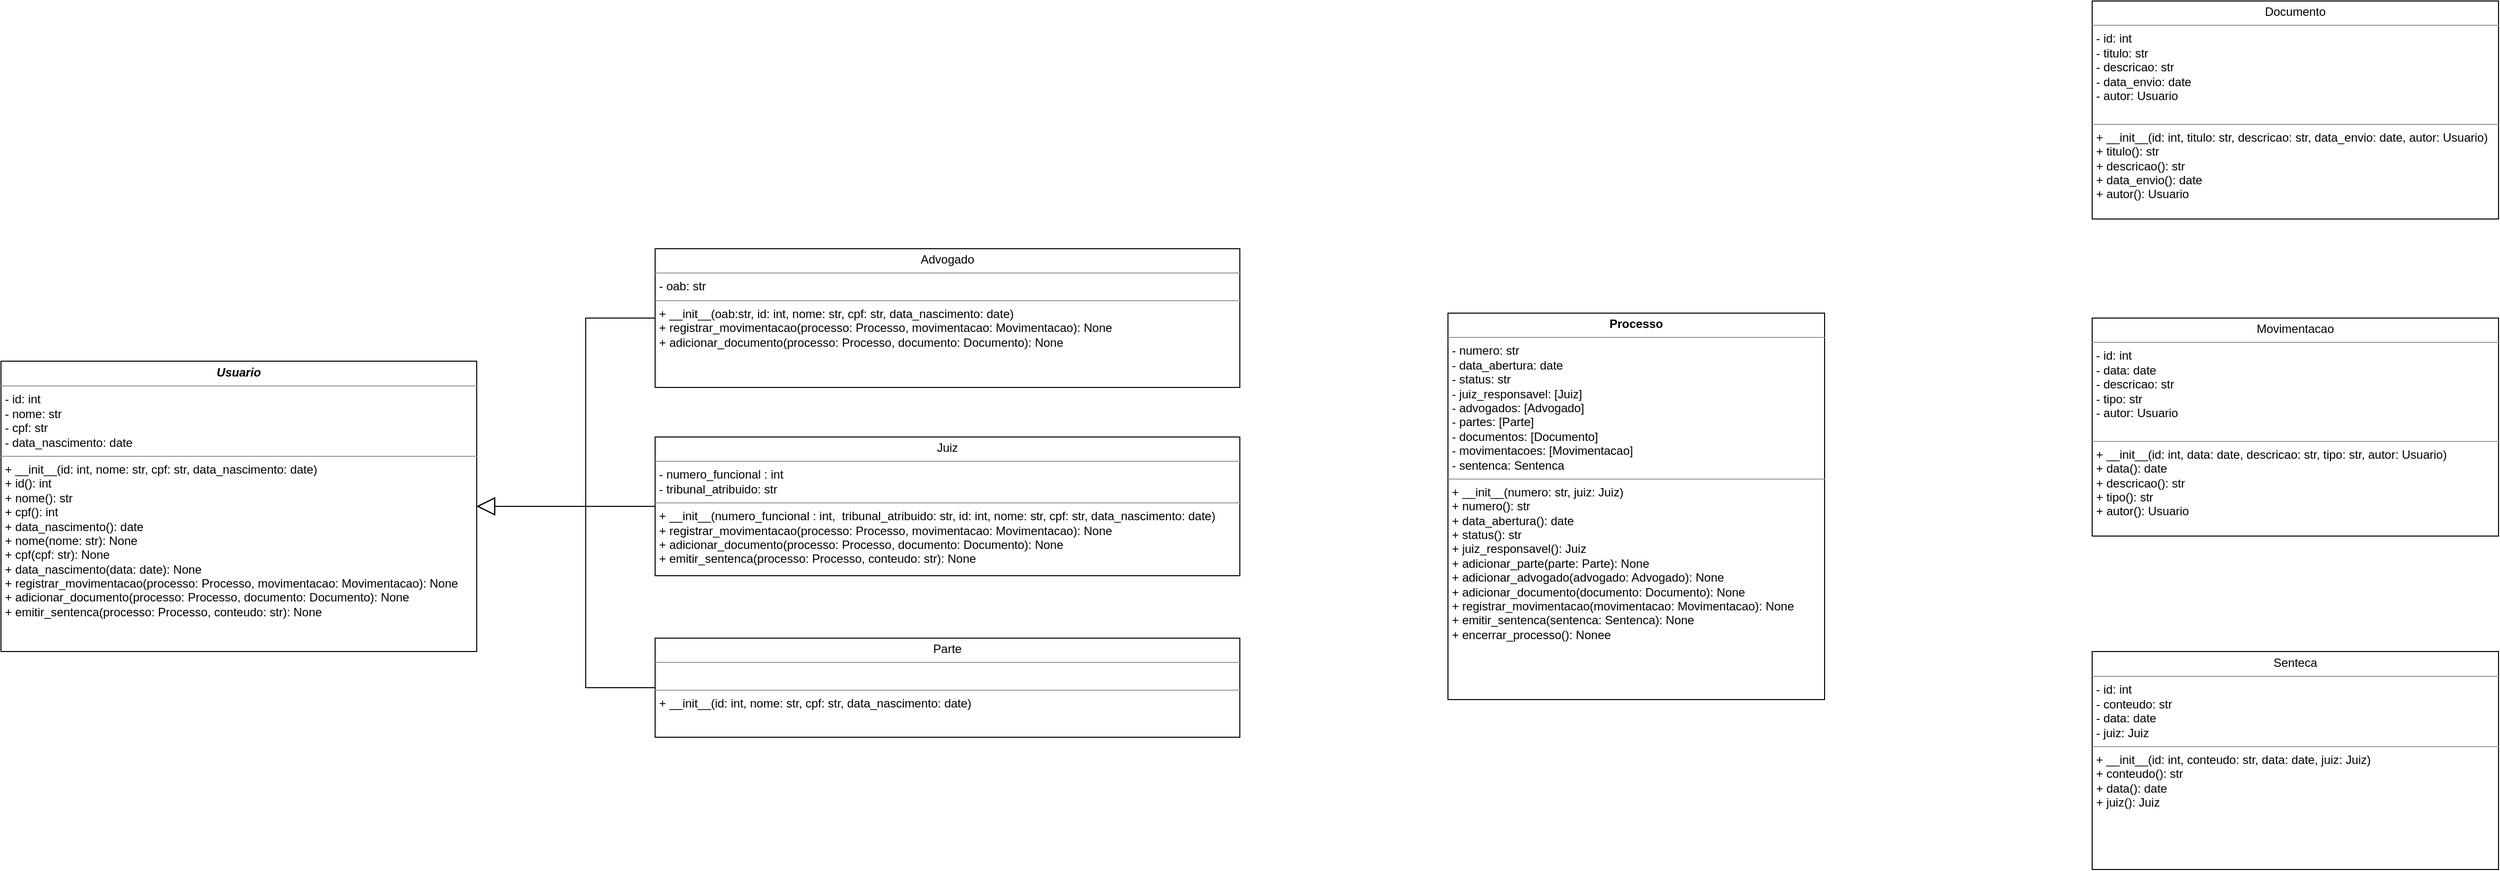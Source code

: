 <mxfile version="26.2.12">
  <diagram name="Page-1" id="c4acf3e9-155e-7222-9cf6-157b1a14988f">
    <mxGraphModel dx="2778" dy="2338" grid="1" gridSize="10" guides="1" tooltips="1" connect="1" arrows="1" fold="1" page="1" pageScale="1" pageWidth="850" pageHeight="1100" background="none" math="0" shadow="0">
      <root>
        <mxCell id="0" />
        <mxCell id="1" parent="0" />
        <mxCell id="5d2195bd80daf111-18" value="&lt;p style=&quot;margin:0px;margin-top:4px;text-align:center;&quot;&gt;&lt;b&gt;&lt;i&gt;Usuario&lt;/i&gt;&lt;/b&gt;&lt;/p&gt;&lt;hr size=&quot;1&quot;&gt;&lt;p style=&quot;margin:0px;margin-left:4px;&quot;&gt;- id: int&amp;nbsp;&lt;/p&gt;&lt;p style=&quot;margin:0px;margin-left:4px;&quot;&gt;- nome: str&amp;nbsp;&lt;/p&gt;&lt;p style=&quot;margin:0px;margin-left:4px;&quot;&gt;- cpf: str&amp;nbsp;&lt;/p&gt;&lt;p style=&quot;margin:0px;margin-left:4px;&quot;&gt;- data_nascimento: date&lt;br&gt;&lt;/p&gt;&lt;hr size=&quot;1&quot;&gt;&lt;p style=&quot;margin:0px;margin-left:4px;&quot;&gt;+ __init__(id: int, nome: str, cpf: str, data_nascimento: date)&lt;br&gt;+ id(): int&lt;br&gt;+ nome(): str&lt;br&gt;+ cpf(): int&lt;br&gt;+ data_nascimento(): date&lt;br&gt;+ nome(nome: str): None&lt;br&gt;+ cpf(cpf: str): None&lt;br&gt;+ data_nascimento(data: date): None&lt;br&gt;+ registrar_movimentacao(processo: Processo, movimentacao: Movimentacao): None&lt;br&gt;+ adicionar_documento(processo: Processo, documento: Documento): None&lt;br&gt;+ emitir_sentenca(processo: Processo, conteudo: str): None&lt;/p&gt;" style="verticalAlign=top;align=left;overflow=fill;fontSize=12;fontFamily=Helvetica;html=1;rounded=0;shadow=0;comic=0;labelBackgroundColor=none;strokeWidth=1" parent="1" vertex="1">
          <mxGeometry x="90" y="-226.5" width="480" height="293" as="geometry" />
        </mxCell>
        <mxCell id="5d2195bd80daf111-19" value="&lt;p style=&quot;margin:0px;margin-top:4px;text-align:center;&quot;&gt;Parte&lt;/p&gt;&lt;hr size=&quot;1&quot;&gt;&lt;p style=&quot;margin:0px;margin-left:4px;&quot;&gt;&lt;br&gt;&lt;/p&gt;&lt;hr size=&quot;1&quot;&gt;&lt;p style=&quot;margin:0px;margin-left:4px;&quot;&gt;+ __init__(id: int, nome: str, cpf: str, data_nascimento: date)&lt;/p&gt;" style="verticalAlign=top;align=left;overflow=fill;fontSize=12;fontFamily=Helvetica;html=1;rounded=0;shadow=0;comic=0;labelBackgroundColor=none;strokeWidth=1" parent="1" vertex="1">
          <mxGeometry x="750" y="53" width="590" height="100" as="geometry" />
        </mxCell>
        <mxCell id="IntvYzq0Ck3v-AkWwq2L-13" value="&lt;p style=&quot;margin:0px;margin-top:4px;text-align:center;&quot;&gt;Advogado&lt;/p&gt;&lt;hr size=&quot;1&quot;&gt;&lt;p style=&quot;margin:0px;margin-left:4px;&quot;&gt;- oab: str&lt;/p&gt;&lt;hr size=&quot;1&quot;&gt;&lt;p style=&quot;margin:0px;margin-left:4px;&quot;&gt;+ __init__(oab:str, id: int, nome: str, cpf: str, data_nascimento: date)&lt;br&gt;&lt;/p&gt;&lt;p style=&quot;margin:0px;margin-left:4px;&quot;&gt;+ registrar_movimentacao(processo: Processo, movimentacao: Movimentacao): None&lt;br&gt;+ adicionar_documento(processo: Processo, documento: Documento): None&lt;br&gt;&lt;/p&gt;" style="verticalAlign=top;align=left;overflow=fill;fontSize=12;fontFamily=Helvetica;html=1;rounded=0;shadow=0;comic=0;labelBackgroundColor=none;strokeWidth=1" vertex="1" parent="1">
          <mxGeometry x="750" y="-340" width="590" height="140" as="geometry" />
        </mxCell>
        <mxCell id="IntvYzq0Ck3v-AkWwq2L-16" value="&lt;p style=&quot;margin:0px;margin-top:4px;text-align:center;&quot;&gt;Juiz&lt;/p&gt;&lt;hr size=&quot;1&quot;&gt;&lt;p style=&quot;margin:0px;margin-left:4px;&quot;&gt;- numero_funcional&amp;nbsp;: int&lt;/p&gt;&lt;p style=&quot;margin:0px;margin-left:4px;&quot;&gt;- tribunal_atribuido: str&lt;/p&gt;&lt;hr size=&quot;1&quot;&gt;&lt;p style=&quot;margin:0px;margin-left:4px;&quot;&gt;+ __init__(&lt;span style=&quot;background-color: transparent; color: light-dark(rgb(0, 0, 0), rgb(255, 255, 255));&quot;&gt;numero_funcional&amp;nbsp;: int&lt;/span&gt;&lt;span style=&quot;background-color: transparent; color: light-dark(rgb(0, 0, 0), rgb(255, 255, 255));&quot;&gt;,&amp;nbsp;&lt;/span&gt;&lt;span style=&quot;background-color: transparent; color: light-dark(rgb(0, 0, 0), rgb(255, 255, 255));&quot;&gt;&amp;nbsp;&lt;/span&gt;&lt;span style=&quot;background-color: transparent; color: light-dark(rgb(0, 0, 0), rgb(255, 255, 255));&quot;&gt;tribunal_atribuido: str,&amp;nbsp;&lt;/span&gt;&lt;span style=&quot;background-color: transparent; color: light-dark(rgb(0, 0, 0), rgb(255, 255, 255));&quot;&gt;id: int, nome: str, cpf: str, data_nascimento: date)&lt;/span&gt;&lt;/p&gt;&lt;p style=&quot;margin:0px;margin-left:4px;&quot;&gt;+ registrar_movimentacao(processo: Processo, movimentacao: Movimentacao): None&lt;br&gt;+ adicionar_documento(processo: Processo, documento: Documento): None&lt;br&gt;+ emitir_sentenca(processo: Processo, conteudo: str): None&lt;/p&gt;" style="verticalAlign=top;align=left;overflow=fill;fontSize=12;fontFamily=Helvetica;html=1;rounded=0;shadow=0;comic=0;labelBackgroundColor=none;strokeWidth=1" vertex="1" parent="1">
          <mxGeometry x="750" y="-150" width="590" height="140" as="geometry" />
        </mxCell>
        <mxCell id="IntvYzq0Ck3v-AkWwq2L-21" value="&lt;p style=&quot;margin:0px;margin-top:4px;text-align:center;&quot;&gt;&lt;b&gt;Processo&lt;/b&gt;&lt;/p&gt;&lt;hr size=&quot;1&quot;&gt;&lt;p style=&quot;margin:0px;margin-left:4px;&quot;&gt;- numero: str&lt;/p&gt;&lt;p style=&quot;margin:0px;margin-left:4px;&quot;&gt;- data_abertura: date&lt;/p&gt;&lt;p style=&quot;margin:0px;margin-left:4px;&quot;&gt;- status: str&lt;/p&gt;&lt;p style=&quot;margin:0px;margin-left:4px;&quot;&gt;- juiz_responsavel: [Juiz]&lt;/p&gt;&lt;p style=&quot;margin:0px;margin-left:4px;&quot;&gt;- advogados: [Advogado]&lt;/p&gt;&lt;p style=&quot;margin:0px;margin-left:4px;&quot;&gt;- partes: [Parte]&lt;/p&gt;&lt;p style=&quot;margin:0px;margin-left:4px;&quot;&gt;- documentos: [Documento]&lt;/p&gt;&lt;p style=&quot;margin:0px;margin-left:4px;&quot;&gt;- movimentacoes: [Movimentacao]&lt;/p&gt;&lt;p style=&quot;margin:0px;margin-left:4px;&quot;&gt;- sentenca: Sentenca&lt;/p&gt;&lt;hr size=&quot;1&quot;&gt;&lt;p style=&quot;margin:0px;margin-left:4px;&quot;&gt;+ __init__(numero: str, juiz: Juiz)&lt;/p&gt;&lt;p style=&quot;margin:0px;margin-left:4px;&quot;&gt;+ numero(): str&lt;/p&gt;&lt;p style=&quot;margin:0px;margin-left:4px;&quot;&gt;+ data_abertura(): date&lt;/p&gt;&lt;p style=&quot;margin:0px;margin-left:4px;&quot;&gt;+ status(): str&lt;/p&gt;&lt;p style=&quot;margin:0px;margin-left:4px;&quot;&gt;+ juiz_responsavel(): Juiz&lt;/p&gt;&lt;p style=&quot;margin:0px;margin-left:4px;&quot;&gt;+ adicionar_parte(parte: Parte): None&lt;/p&gt;&lt;p style=&quot;margin:0px;margin-left:4px;&quot;&gt;+ adicionar_advogado(advogado: Advogado): None&lt;/p&gt;&lt;p style=&quot;margin:0px;margin-left:4px;&quot;&gt;+ adicionar_documento(documento: Documento): None&lt;/p&gt;&lt;p style=&quot;margin:0px;margin-left:4px;&quot;&gt;+ registrar_movimentacao(movimentacao: Movimentacao): None&lt;/p&gt;&lt;p style=&quot;margin:0px;margin-left:4px;&quot;&gt;+ emitir_sentenca(sentenca: Sentenca): None&lt;/p&gt;&lt;p style=&quot;margin:0px;margin-left:4px;&quot;&gt;&lt;span style=&quot;background-color: transparent;&quot;&gt;+ encerrar_processo(): None&lt;/span&gt;e&lt;/p&gt;" style="verticalAlign=top;align=left;overflow=fill;fontSize=12;fontFamily=Helvetica;html=1;rounded=0;shadow=0;comic=0;labelBackgroundColor=none;strokeWidth=1" vertex="1" parent="1">
          <mxGeometry x="1550" y="-275" width="380" height="390" as="geometry" />
        </mxCell>
        <mxCell id="IntvYzq0Ck3v-AkWwq2L-22" value="&lt;p style=&quot;margin:0px;margin-top:4px;text-align:center;&quot;&gt;Documento&lt;/p&gt;&lt;hr size=&quot;1&quot;&gt;&lt;p style=&quot;margin:0px;margin-left:4px;&quot;&gt;- id: int&lt;/p&gt;&lt;p style=&quot;margin:0px;margin-left:4px;&quot;&gt;- titulo: str&lt;/p&gt;&lt;p style=&quot;margin:0px;margin-left:4px;&quot;&gt;- descricao: str&lt;/p&gt;&lt;p style=&quot;margin:0px;margin-left:4px;&quot;&gt;- data_envio: date&lt;/p&gt;&lt;p style=&quot;margin:0px;margin-left:4px;&quot;&gt;- autor: Usuario&lt;/p&gt;&lt;div&gt;&lt;br&gt;&lt;/div&gt;&lt;hr size=&quot;1&quot;&gt;&lt;p style=&quot;margin:0px;margin-left:4px;&quot;&gt;+ __init__(id: int, titulo: str, descricao: str, data_envio: date, autor: Usuario)&lt;/p&gt;&lt;p style=&quot;margin:0px;margin-left:4px;&quot;&gt;+ titulo(): str&lt;/p&gt;&lt;p style=&quot;margin:0px;margin-left:4px;&quot;&gt;+ descricao(): str&lt;/p&gt;&lt;p style=&quot;margin:0px;margin-left:4px;&quot;&gt;+ data_envio(): date&lt;/p&gt;&lt;p style=&quot;margin:0px;margin-left:4px;&quot;&gt;+ autor(): Usuario&lt;/p&gt;&lt;div&gt;&lt;br&gt;&lt;/div&gt;" style="verticalAlign=top;align=left;overflow=fill;fontSize=12;fontFamily=Helvetica;html=1;rounded=0;shadow=0;comic=0;labelBackgroundColor=none;strokeWidth=1" vertex="1" parent="1">
          <mxGeometry x="2200" y="-590" width="410" height="220" as="geometry" />
        </mxCell>
        <mxCell id="IntvYzq0Ck3v-AkWwq2L-23" value="&lt;p style=&quot;margin:0px;margin-top:4px;text-align:center;&quot;&gt;Movimentacao&lt;/p&gt;&lt;hr size=&quot;1&quot;&gt;&lt;p style=&quot;margin:0px;margin-left:4px;&quot;&gt;&lt;span style=&quot;background-color: transparent; color: light-dark(rgb(0, 0, 0), rgb(255, 255, 255));&quot;&gt;- id: int&lt;/span&gt;&lt;/p&gt;&lt;p style=&quot;margin:0px;margin-left:4px;&quot;&gt;- data: date&lt;br&gt;- descricao: str&lt;br&gt;- tipo: str&lt;br&gt;- autor: Usuario&lt;/p&gt;&lt;div&gt;&lt;br&gt;&lt;/div&gt;&lt;hr size=&quot;1&quot;&gt;&lt;p style=&quot;margin:0px;margin-left:4px;&quot;&gt;+ __init__(id: int, data: date, descricao: str, tipo: str, autor: Usuario)&lt;br/&gt;+ data(): date&lt;br/&gt;+ descricao(): str&lt;br/&gt;+ tipo(): str&lt;br/&gt;+ autor(): Usuario&amp;nbsp;&lt;/p&gt;&lt;div&gt;&lt;br&gt;&lt;/div&gt;" style="verticalAlign=top;align=left;overflow=fill;fontSize=12;fontFamily=Helvetica;html=1;rounded=0;shadow=0;comic=0;labelBackgroundColor=none;strokeWidth=1" vertex="1" parent="1">
          <mxGeometry x="2200" y="-270" width="410" height="220" as="geometry" />
        </mxCell>
        <mxCell id="IntvYzq0Ck3v-AkWwq2L-25" value="&lt;p style=&quot;margin:0px;margin-top:4px;text-align:center;&quot;&gt;Senteca&lt;/p&gt;&lt;hr size=&quot;1&quot;&gt;&lt;p style=&quot;margin:0px;margin-left:4px;&quot;&gt;&lt;span style=&quot;background-color: transparent; color: light-dark(rgb(0, 0, 0), rgb(255, 255, 255));&quot;&gt;- id: int&lt;/span&gt;&lt;/p&gt;&lt;p style=&quot;margin:0px;margin-left:4px;&quot;&gt;&lt;span style=&quot;background-color: transparent; color: light-dark(rgb(0, 0, 0), rgb(255, 255, 255));&quot;&gt;- conteudo: str&lt;br&gt;- data: date&lt;br&gt;- juiz: Juiz&lt;/span&gt;&lt;/p&gt;&lt;hr size=&quot;1&quot;&gt;&lt;p style=&quot;margin:0px;margin-left:4px;&quot;&gt;+ __init__(id: int, conteudo: str, data: date, juiz: Juiz)&lt;br&gt;+ conteudo(): str&lt;br&gt;+ data(): date&lt;br&gt;+ juiz(): Juiz&lt;/p&gt;&lt;div&gt;&lt;br&gt;&lt;/div&gt;" style="verticalAlign=top;align=left;overflow=fill;fontSize=12;fontFamily=Helvetica;html=1;rounded=0;shadow=0;comic=0;labelBackgroundColor=none;strokeWidth=1" vertex="1" parent="1">
          <mxGeometry x="2200" y="66.5" width="410" height="220" as="geometry" />
        </mxCell>
        <mxCell id="IntvYzq0Ck3v-AkWwq2L-29" value="" style="endArrow=block;endSize=16;endFill=0;html=1;rounded=0;exitX=0;exitY=0.5;exitDx=0;exitDy=0;entryX=1;entryY=0.5;entryDx=0;entryDy=0;" edge="1" parent="1" source="IntvYzq0Ck3v-AkWwq2L-13" target="5d2195bd80daf111-18">
          <mxGeometry width="160" relative="1" as="geometry">
            <mxPoint x="550" y="-200" as="sourcePoint" />
            <mxPoint x="710" y="-200" as="targetPoint" />
            <Array as="points">
              <mxPoint x="680" y="-270" />
              <mxPoint x="680" y="-80" />
            </Array>
          </mxGeometry>
        </mxCell>
        <mxCell id="IntvYzq0Ck3v-AkWwq2L-30" value="" style="endArrow=block;endSize=16;endFill=0;html=1;rounded=0;exitX=0;exitY=0.5;exitDx=0;exitDy=0;entryX=1;entryY=0.5;entryDx=0;entryDy=0;" edge="1" parent="1" source="IntvYzq0Ck3v-AkWwq2L-16" target="5d2195bd80daf111-18">
          <mxGeometry width="160" relative="1" as="geometry">
            <mxPoint x="760" y="20" as="sourcePoint" />
            <mxPoint x="920" y="20" as="targetPoint" />
          </mxGeometry>
        </mxCell>
        <mxCell id="IntvYzq0Ck3v-AkWwq2L-31" value="" style="endArrow=block;endSize=16;endFill=0;html=1;rounded=0;exitX=0;exitY=0.5;exitDx=0;exitDy=0;entryX=1;entryY=0.5;entryDx=0;entryDy=0;" edge="1" parent="1" source="5d2195bd80daf111-19" target="5d2195bd80daf111-18">
          <mxGeometry x="-0.002" width="160" relative="1" as="geometry">
            <mxPoint x="780" as="sourcePoint" />
            <mxPoint x="940" as="targetPoint" />
            <Array as="points">
              <mxPoint x="680" y="103" />
              <mxPoint x="680" y="-80" />
            </Array>
            <mxPoint as="offset" />
          </mxGeometry>
        </mxCell>
      </root>
    </mxGraphModel>
  </diagram>
</mxfile>
